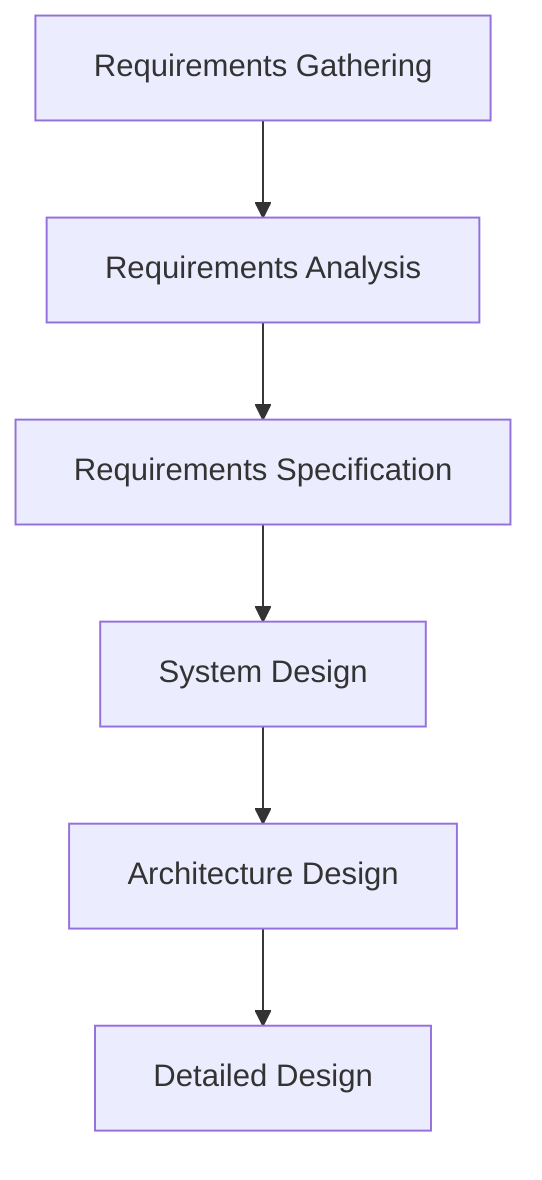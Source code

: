 flowchart TD
A[Requirements Gathering] --> A1[Requirements Analysis]
A1 --> A2[Requirements Specification]
A2 --> B[System Design]
B --> B1[Architecture Design]
B1 --> B2[Detailed Design]